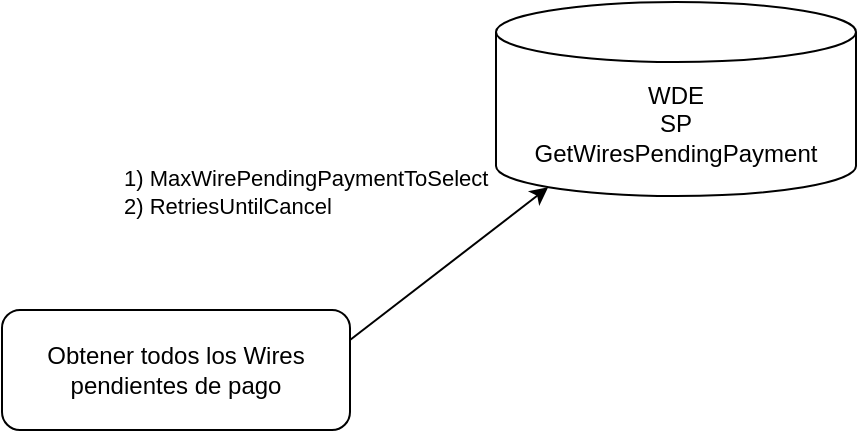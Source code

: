 <mxfile version="23.0.2" type="github">
  <diagram name="Página-1" id="rmHsDb4b7Zy-fFYQMJHF">
    <mxGraphModel dx="989" dy="509" grid="0" gridSize="10" guides="1" tooltips="1" connect="1" arrows="1" fold="1" page="0" pageScale="1" pageWidth="827" pageHeight="1169" background="#ffffff" math="0" shadow="0">
      <root>
        <mxCell id="0" />
        <mxCell id="1" parent="0" />
        <mxCell id="ib3yN-KZ3-Id2-LQBJem-1" value="Obtener todos los Wires pendientes de pago" style="rounded=1;whiteSpace=wrap;html=1;" vertex="1" parent="1">
          <mxGeometry x="154" y="186" width="174" height="60" as="geometry" />
        </mxCell>
        <mxCell id="ib3yN-KZ3-Id2-LQBJem-3" value="WDE&lt;br&gt;SP&lt;br&gt;GetWiresPendingPayment" style="shape=cylinder3;whiteSpace=wrap;html=1;boundedLbl=1;backgroundOutline=1;size=15;" vertex="1" parent="1">
          <mxGeometry x="401" y="32" width="180" height="97" as="geometry" />
        </mxCell>
        <mxCell id="ib3yN-KZ3-Id2-LQBJem-5" value="" style="endArrow=classic;html=1;rounded=0;exitX=1;exitY=0.25;exitDx=0;exitDy=0;entryX=0.145;entryY=1;entryDx=0;entryDy=-4.35;entryPerimeter=0;" edge="1" parent="1" source="ib3yN-KZ3-Id2-LQBJem-1" target="ib3yN-KZ3-Id2-LQBJem-3">
          <mxGeometry width="50" height="50" relative="1" as="geometry">
            <mxPoint x="355" y="360" as="sourcePoint" />
            <mxPoint x="439" y="230" as="targetPoint" />
          </mxGeometry>
        </mxCell>
        <mxCell id="ib3yN-KZ3-Id2-LQBJem-6" value="1) MaxWirePendingPaymentToSelect&lt;br&gt;2) RetriesUntilCancel" style="edgeLabel;html=1;align=left;verticalAlign=middle;resizable=0;points=[];" vertex="1" connectable="0" parent="ib3yN-KZ3-Id2-LQBJem-5">
          <mxGeometry x="-0.019" y="-2" relative="1" as="geometry">
            <mxPoint x="-165" y="-38" as="offset" />
          </mxGeometry>
        </mxCell>
      </root>
    </mxGraphModel>
  </diagram>
</mxfile>

